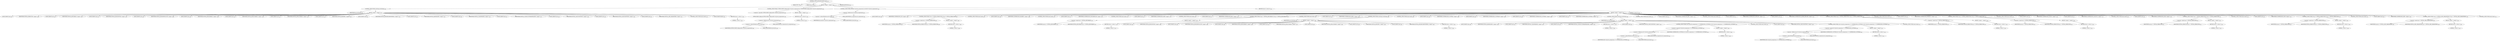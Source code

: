 digraph "_TIFFCheckFieldIsValidForCodec" {  
"28744" [label = <(METHOD,_TIFFCheckFieldIsValidForCodec)<SUB>1427</SUB>> ]
"28745" [label = <(PARAM,TIFF *tif)<SUB>1427</SUB>> ]
"28746" [label = <(PARAM,ttag_t tag)<SUB>1427</SUB>> ]
"28747" [label = <(BLOCK,&lt;empty&gt;,&lt;empty&gt;)<SUB>1428</SUB>> ]
"28748" [label = <(CONTROL_STRUCTURE,switch(tag),switch(tag))<SUB>1430</SUB>> ]
"28749" [label = <(IDENTIFIER,tag,switch(tag))<SUB>1430</SUB>> ]
"28750" [label = <(BLOCK,&lt;empty&gt;,&lt;empty&gt;)<SUB>1431</SUB>> ]
"28751" [label = <(JUMP_TARGET,case)<SUB>1433</SUB>> ]
"28752" [label = <(IDENTIFIER,TIFFTAG_PREDICTOR,&lt;empty&gt;)<SUB>1433</SUB>> ]
"28753" [label = <(JUMP_TARGET,case)<SUB>1435</SUB>> ]
"28754" [label = <(IDENTIFIER,TIFFTAG_JPEGTABLES,&lt;empty&gt;)<SUB>1435</SUB>> ]
"28755" [label = <(JUMP_TARGET,case)<SUB>1437</SUB>> ]
"28756" [label = <(IDENTIFIER,TIFFTAG_JPEGIFOFFSET,&lt;empty&gt;)<SUB>1437</SUB>> ]
"28757" [label = <(JUMP_TARGET,case)<SUB>1438</SUB>> ]
"28758" [label = <(IDENTIFIER,TIFFTAG_JPEGIFBYTECOUNT,&lt;empty&gt;)<SUB>1438</SUB>> ]
"28759" [label = <(JUMP_TARGET,case)<SUB>1439</SUB>> ]
"28760" [label = <(IDENTIFIER,TIFFTAG_JPEGQTABLES,&lt;empty&gt;)<SUB>1439</SUB>> ]
"28761" [label = <(JUMP_TARGET,case)<SUB>1440</SUB>> ]
"28762" [label = <(IDENTIFIER,TIFFTAG_JPEGDCTABLES,&lt;empty&gt;)<SUB>1440</SUB>> ]
"28763" [label = <(JUMP_TARGET,case)<SUB>1441</SUB>> ]
"28764" [label = <(IDENTIFIER,TIFFTAG_JPEGACTABLES,&lt;empty&gt;)<SUB>1441</SUB>> ]
"28765" [label = <(JUMP_TARGET,case)<SUB>1442</SUB>> ]
"28766" [label = <(IDENTIFIER,TIFFTAG_JPEGPROC,&lt;empty&gt;)<SUB>1442</SUB>> ]
"28767" [label = <(JUMP_TARGET,case)<SUB>1443</SUB>> ]
"28768" [label = <(IDENTIFIER,TIFFTAG_JPEGRESTARTINTERVAL,&lt;empty&gt;)<SUB>1443</SUB>> ]
"28769" [label = <(JUMP_TARGET,case)<SUB>1445</SUB>> ]
"28770" [label = <(IDENTIFIER,TIFFTAG_BADFAXLINES,&lt;empty&gt;)<SUB>1445</SUB>> ]
"28771" [label = <(JUMP_TARGET,case)<SUB>1446</SUB>> ]
"28772" [label = <(IDENTIFIER,TIFFTAG_CLEANFAXDATA,&lt;empty&gt;)<SUB>1446</SUB>> ]
"28773" [label = <(JUMP_TARGET,case)<SUB>1447</SUB>> ]
"28774" [label = <(IDENTIFIER,TIFFTAG_CONSECUTIVEBADFAXLINES,&lt;empty&gt;)<SUB>1447</SUB>> ]
"28775" [label = <(JUMP_TARGET,case)<SUB>1448</SUB>> ]
"28776" [label = <(IDENTIFIER,TIFFTAG_GROUP3OPTIONS,&lt;empty&gt;)<SUB>1448</SUB>> ]
"28777" [label = <(JUMP_TARGET,case)<SUB>1449</SUB>> ]
"28778" [label = <(IDENTIFIER,TIFFTAG_GROUP4OPTIONS,&lt;empty&gt;)<SUB>1449</SUB>> ]
"28779" [label = <(JUMP_TARGET,case)<SUB>1451</SUB>> ]
"28780" [label = <(IDENTIFIER,TIFFTAG_LERC_PARAMETERS,&lt;empty&gt;)<SUB>1451</SUB>> ]
"28781" [label = <(CONTROL_STRUCTURE,break;,break;)<SUB>1452</SUB>> ]
"28782" [label = <(JUMP_TARGET,default)<SUB>1453</SUB>> ]
"28783" [label = <(RETURN,return 1;,return 1;)<SUB>1454</SUB>> ]
"28784" [label = <(LITERAL,1,return 1;)<SUB>1454</SUB>> ]
"28785" [label = <(CONTROL_STRUCTURE,if (!TIFFIsCODECConfigured(tif-&gt;tif_dir.td_compression)),if (!TIFFIsCODECConfigured(tif-&gt;tif_dir.td_compression)))<SUB>1456</SUB>> ]
"28786" [label = <(&lt;operator&gt;.logicalNot,!TIFFIsCODECConfigured(tif-&gt;tif_dir.td_compression))<SUB>1456</SUB>> ]
"28787" [label = <(TIFFIsCODECConfigured,TIFFIsCODECConfigured(tif-&gt;tif_dir.td_compression))<SUB>1456</SUB>> ]
"28788" [label = <(&lt;operator&gt;.fieldAccess,tif-&gt;tif_dir.td_compression)<SUB>1456</SUB>> ]
"28789" [label = <(&lt;operator&gt;.indirectFieldAccess,tif-&gt;tif_dir)<SUB>1456</SUB>> ]
"28790" [label = <(IDENTIFIER,tif,TIFFIsCODECConfigured(tif-&gt;tif_dir.td_compression))<SUB>1456</SUB>> ]
"28791" [label = <(FIELD_IDENTIFIER,tif_dir,tif_dir)<SUB>1456</SUB>> ]
"28792" [label = <(FIELD_IDENTIFIER,td_compression,td_compression)<SUB>1456</SUB>> ]
"28793" [label = <(BLOCK,&lt;empty&gt;,&lt;empty&gt;)<SUB>1457</SUB>> ]
"28794" [label = <(RETURN,return 0;,return 0;)<SUB>1458</SUB>> ]
"28795" [label = <(LITERAL,0,return 0;)<SUB>1458</SUB>> ]
"28796" [label = <(CONTROL_STRUCTURE,switch(tif-&gt;tif_dir.td_compression),switch(tif-&gt;tif_dir.td_compression))<SUB>1462</SUB>> ]
"28797" [label = <(&lt;operator&gt;.fieldAccess,tif-&gt;tif_dir.td_compression)<SUB>1462</SUB>> ]
"28798" [label = <(&lt;operator&gt;.indirectFieldAccess,tif-&gt;tif_dir)<SUB>1462</SUB>> ]
"28799" [label = <(IDENTIFIER,tif,switch(tif-&gt;tif_dir.td_compression))<SUB>1462</SUB>> ]
"28800" [label = <(FIELD_IDENTIFIER,tif_dir,tif_dir)<SUB>1462</SUB>> ]
"28801" [label = <(FIELD_IDENTIFIER,td_compression,td_compression)<SUB>1462</SUB>> ]
"28802" [label = <(BLOCK,&lt;empty&gt;,&lt;empty&gt;)<SUB>1463</SUB>> ]
"28803" [label = <(JUMP_TARGET,case)<SUB>1464</SUB>> ]
"28804" [label = <(IDENTIFIER,COMPRESSION_LZW,&lt;empty&gt;)<SUB>1464</SUB>> ]
"28805" [label = <(CONTROL_STRUCTURE,if (tag == TIFFTAG_PREDICTOR),if (tag == TIFFTAG_PREDICTOR))<SUB>1465</SUB>> ]
"28806" [label = <(&lt;operator&gt;.equals,tag == TIFFTAG_PREDICTOR)<SUB>1465</SUB>> ]
"28807" [label = <(IDENTIFIER,tag,tag == TIFFTAG_PREDICTOR)<SUB>1465</SUB>> ]
"28808" [label = <(IDENTIFIER,TIFFTAG_PREDICTOR,tag == TIFFTAG_PREDICTOR)<SUB>1465</SUB>> ]
"28809" [label = <(BLOCK,&lt;empty&gt;,&lt;empty&gt;)<SUB>1466</SUB>> ]
"28810" [label = <(RETURN,return 1;,return 1;)<SUB>1466</SUB>> ]
"28811" [label = <(LITERAL,1,return 1;)<SUB>1466</SUB>> ]
"28812" [label = <(CONTROL_STRUCTURE,break;,break;)<SUB>1467</SUB>> ]
"28813" [label = <(JUMP_TARGET,case)<SUB>1468</SUB>> ]
"28814" [label = <(IDENTIFIER,COMPRESSION_PACKBITS,&lt;empty&gt;)<SUB>1468</SUB>> ]
"28815" [label = <(CONTROL_STRUCTURE,break;,break;)<SUB>1470</SUB>> ]
"28816" [label = <(JUMP_TARGET,case)<SUB>1471</SUB>> ]
"28817" [label = <(IDENTIFIER,COMPRESSION_THUNDERSCAN,&lt;empty&gt;)<SUB>1471</SUB>> ]
"28818" [label = <(CONTROL_STRUCTURE,break;,break;)<SUB>1473</SUB>> ]
"28819" [label = <(JUMP_TARGET,case)<SUB>1474</SUB>> ]
"28820" [label = <(IDENTIFIER,COMPRESSION_NEXT,&lt;empty&gt;)<SUB>1474</SUB>> ]
"28821" [label = <(CONTROL_STRUCTURE,break;,break;)<SUB>1476</SUB>> ]
"28822" [label = <(JUMP_TARGET,case)<SUB>1477</SUB>> ]
"28823" [label = <(IDENTIFIER,COMPRESSION_JPEG,&lt;empty&gt;)<SUB>1477</SUB>> ]
"28824" [label = <(CONTROL_STRUCTURE,if (tag == TIFFTAG_JPEGTABLES),if (tag == TIFFTAG_JPEGTABLES))<SUB>1478</SUB>> ]
"28825" [label = <(&lt;operator&gt;.equals,tag == TIFFTAG_JPEGTABLES)<SUB>1478</SUB>> ]
"28826" [label = <(IDENTIFIER,tag,tag == TIFFTAG_JPEGTABLES)<SUB>1478</SUB>> ]
"28827" [label = <(IDENTIFIER,TIFFTAG_JPEGTABLES,tag == TIFFTAG_JPEGTABLES)<SUB>1478</SUB>> ]
"28828" [label = <(BLOCK,&lt;empty&gt;,&lt;empty&gt;)<SUB>1479</SUB>> ]
"28829" [label = <(RETURN,return 1;,return 1;)<SUB>1479</SUB>> ]
"28830" [label = <(LITERAL,1,return 1;)<SUB>1479</SUB>> ]
"28831" [label = <(CONTROL_STRUCTURE,break;,break;)<SUB>1480</SUB>> ]
"28832" [label = <(JUMP_TARGET,case)<SUB>1481</SUB>> ]
"28833" [label = <(IDENTIFIER,COMPRESSION_OJPEG,&lt;empty&gt;)<SUB>1481</SUB>> ]
"28834" [label = <(CONTROL_STRUCTURE,switch(tag),switch(tag))<SUB>1482</SUB>> ]
"28835" [label = <(IDENTIFIER,tag,switch(tag))<SUB>1482</SUB>> ]
"28836" [label = <(BLOCK,&lt;empty&gt;,&lt;empty&gt;)<SUB>1483</SUB>> ]
"28837" [label = <(JUMP_TARGET,case)<SUB>1484</SUB>> ]
"28838" [label = <(IDENTIFIER,TIFFTAG_JPEGIFOFFSET,&lt;empty&gt;)<SUB>1484</SUB>> ]
"28839" [label = <(JUMP_TARGET,case)<SUB>1485</SUB>> ]
"28840" [label = <(IDENTIFIER,TIFFTAG_JPEGIFBYTECOUNT,&lt;empty&gt;)<SUB>1485</SUB>> ]
"28841" [label = <(JUMP_TARGET,case)<SUB>1486</SUB>> ]
"28842" [label = <(IDENTIFIER,TIFFTAG_JPEGQTABLES,&lt;empty&gt;)<SUB>1486</SUB>> ]
"28843" [label = <(JUMP_TARGET,case)<SUB>1487</SUB>> ]
"28844" [label = <(IDENTIFIER,TIFFTAG_JPEGDCTABLES,&lt;empty&gt;)<SUB>1487</SUB>> ]
"28845" [label = <(JUMP_TARGET,case)<SUB>1488</SUB>> ]
"28846" [label = <(IDENTIFIER,TIFFTAG_JPEGACTABLES,&lt;empty&gt;)<SUB>1488</SUB>> ]
"28847" [label = <(JUMP_TARGET,case)<SUB>1489</SUB>> ]
"28848" [label = <(IDENTIFIER,TIFFTAG_JPEGPROC,&lt;empty&gt;)<SUB>1489</SUB>> ]
"28849" [label = <(JUMP_TARGET,case)<SUB>1490</SUB>> ]
"28850" [label = <(IDENTIFIER,TIFFTAG_JPEGRESTARTINTERVAL,&lt;empty&gt;)<SUB>1490</SUB>> ]
"28851" [label = <(RETURN,return 1;,return 1;)<SUB>1491</SUB>> ]
"28852" [label = <(LITERAL,1,return 1;)<SUB>1491</SUB>> ]
"28853" [label = <(CONTROL_STRUCTURE,break;,break;)<SUB>1493</SUB>> ]
"28854" [label = <(JUMP_TARGET,case)<SUB>1494</SUB>> ]
"28855" [label = <(IDENTIFIER,COMPRESSION_CCITTRLE,&lt;empty&gt;)<SUB>1494</SUB>> ]
"28856" [label = <(JUMP_TARGET,case)<SUB>1495</SUB>> ]
"28857" [label = <(IDENTIFIER,COMPRESSION_CCITTRLEW,&lt;empty&gt;)<SUB>1495</SUB>> ]
"28858" [label = <(JUMP_TARGET,case)<SUB>1496</SUB>> ]
"28859" [label = <(IDENTIFIER,COMPRESSION_CCITTFAX3,&lt;empty&gt;)<SUB>1496</SUB>> ]
"28860" [label = <(JUMP_TARGET,case)<SUB>1497</SUB>> ]
"28861" [label = <(IDENTIFIER,COMPRESSION_CCITTFAX4,&lt;empty&gt;)<SUB>1497</SUB>> ]
"28862" [label = <(CONTROL_STRUCTURE,switch(tag),switch(tag))<SUB>1498</SUB>> ]
"28863" [label = <(IDENTIFIER,tag,switch(tag))<SUB>1498</SUB>> ]
"28864" [label = <(BLOCK,&lt;empty&gt;,&lt;empty&gt;)<SUB>1499</SUB>> ]
"28865" [label = <(JUMP_TARGET,case)<SUB>1500</SUB>> ]
"28866" [label = <(IDENTIFIER,TIFFTAG_BADFAXLINES,&lt;empty&gt;)<SUB>1500</SUB>> ]
"28867" [label = <(JUMP_TARGET,case)<SUB>1501</SUB>> ]
"28868" [label = <(IDENTIFIER,TIFFTAG_CLEANFAXDATA,&lt;empty&gt;)<SUB>1501</SUB>> ]
"28869" [label = <(JUMP_TARGET,case)<SUB>1502</SUB>> ]
"28870" [label = <(IDENTIFIER,TIFFTAG_CONSECUTIVEBADFAXLINES,&lt;empty&gt;)<SUB>1502</SUB>> ]
"28871" [label = <(RETURN,return 1;,return 1;)<SUB>1503</SUB>> ]
"28872" [label = <(LITERAL,1,return 1;)<SUB>1503</SUB>> ]
"28873" [label = <(JUMP_TARGET,case)<SUB>1504</SUB>> ]
"28874" [label = <(IDENTIFIER,TIFFTAG_GROUP3OPTIONS,&lt;empty&gt;)<SUB>1504</SUB>> ]
"28875" [label = <(CONTROL_STRUCTURE,if (tif-&gt;tif_dir.td_compression == COMPRESSION_CCITTFAX3),if (tif-&gt;tif_dir.td_compression == COMPRESSION_CCITTFAX3))<SUB>1505</SUB>> ]
"28876" [label = <(&lt;operator&gt;.equals,tif-&gt;tif_dir.td_compression == COMPRESSION_CCITTFAX3)<SUB>1505</SUB>> ]
"28877" [label = <(&lt;operator&gt;.fieldAccess,tif-&gt;tif_dir.td_compression)<SUB>1505</SUB>> ]
"28878" [label = <(&lt;operator&gt;.indirectFieldAccess,tif-&gt;tif_dir)<SUB>1505</SUB>> ]
"28879" [label = <(IDENTIFIER,tif,tif-&gt;tif_dir.td_compression == COMPRESSION_CCITTFAX3)<SUB>1505</SUB>> ]
"28880" [label = <(FIELD_IDENTIFIER,tif_dir,tif_dir)<SUB>1505</SUB>> ]
"28881" [label = <(FIELD_IDENTIFIER,td_compression,td_compression)<SUB>1505</SUB>> ]
"28882" [label = <(IDENTIFIER,COMPRESSION_CCITTFAX3,tif-&gt;tif_dir.td_compression == COMPRESSION_CCITTFAX3)<SUB>1505</SUB>> ]
"28883" [label = <(BLOCK,&lt;empty&gt;,&lt;empty&gt;)<SUB>1506</SUB>> ]
"28884" [label = <(RETURN,return 1;,return 1;)<SUB>1506</SUB>> ]
"28885" [label = <(LITERAL,1,return 1;)<SUB>1506</SUB>> ]
"28886" [label = <(CONTROL_STRUCTURE,break;,break;)<SUB>1507</SUB>> ]
"28887" [label = <(JUMP_TARGET,case)<SUB>1508</SUB>> ]
"28888" [label = <(IDENTIFIER,TIFFTAG_GROUP4OPTIONS,&lt;empty&gt;)<SUB>1508</SUB>> ]
"28889" [label = <(CONTROL_STRUCTURE,if (tif-&gt;tif_dir.td_compression == COMPRESSION_CCITTFAX4),if (tif-&gt;tif_dir.td_compression == COMPRESSION_CCITTFAX4))<SUB>1509</SUB>> ]
"28890" [label = <(&lt;operator&gt;.equals,tif-&gt;tif_dir.td_compression == COMPRESSION_CCITTFAX4)<SUB>1509</SUB>> ]
"28891" [label = <(&lt;operator&gt;.fieldAccess,tif-&gt;tif_dir.td_compression)<SUB>1509</SUB>> ]
"28892" [label = <(&lt;operator&gt;.indirectFieldAccess,tif-&gt;tif_dir)<SUB>1509</SUB>> ]
"28893" [label = <(IDENTIFIER,tif,tif-&gt;tif_dir.td_compression == COMPRESSION_CCITTFAX4)<SUB>1509</SUB>> ]
"28894" [label = <(FIELD_IDENTIFIER,tif_dir,tif_dir)<SUB>1509</SUB>> ]
"28895" [label = <(FIELD_IDENTIFIER,td_compression,td_compression)<SUB>1509</SUB>> ]
"28896" [label = <(IDENTIFIER,COMPRESSION_CCITTFAX4,tif-&gt;tif_dir.td_compression == COMPRESSION_CCITTFAX4)<SUB>1509</SUB>> ]
"28897" [label = <(BLOCK,&lt;empty&gt;,&lt;empty&gt;)<SUB>1510</SUB>> ]
"28898" [label = <(RETURN,return 1;,return 1;)<SUB>1510</SUB>> ]
"28899" [label = <(LITERAL,1,return 1;)<SUB>1510</SUB>> ]
"28900" [label = <(CONTROL_STRUCTURE,break;,break;)<SUB>1511</SUB>> ]
"28901" [label = <(CONTROL_STRUCTURE,break;,break;)<SUB>1513</SUB>> ]
"28902" [label = <(JUMP_TARGET,case)<SUB>1514</SUB>> ]
"28903" [label = <(IDENTIFIER,COMPRESSION_JBIG,&lt;empty&gt;)<SUB>1514</SUB>> ]
"28904" [label = <(CONTROL_STRUCTURE,break;,break;)<SUB>1516</SUB>> ]
"28905" [label = <(JUMP_TARGET,case)<SUB>1517</SUB>> ]
"28906" [label = <(IDENTIFIER,COMPRESSION_DEFLATE,&lt;empty&gt;)<SUB>1517</SUB>> ]
"28907" [label = <(JUMP_TARGET,case)<SUB>1518</SUB>> ]
"28908" [label = <(IDENTIFIER,COMPRESSION_ADOBE_DEFLATE,&lt;empty&gt;)<SUB>1518</SUB>> ]
"28909" [label = <(CONTROL_STRUCTURE,if (tag == TIFFTAG_PREDICTOR),if (tag == TIFFTAG_PREDICTOR))<SUB>1519</SUB>> ]
"28910" [label = <(&lt;operator&gt;.equals,tag == TIFFTAG_PREDICTOR)<SUB>1519</SUB>> ]
"28911" [label = <(IDENTIFIER,tag,tag == TIFFTAG_PREDICTOR)<SUB>1519</SUB>> ]
"28912" [label = <(IDENTIFIER,TIFFTAG_PREDICTOR,tag == TIFFTAG_PREDICTOR)<SUB>1519</SUB>> ]
"28913" [label = <(BLOCK,&lt;empty&gt;,&lt;empty&gt;)<SUB>1520</SUB>> ]
"28914" [label = <(RETURN,return 1;,return 1;)<SUB>1520</SUB>> ]
"28915" [label = <(LITERAL,1,return 1;)<SUB>1520</SUB>> ]
"28916" [label = <(CONTROL_STRUCTURE,break;,break;)<SUB>1521</SUB>> ]
"28917" [label = <(JUMP_TARGET,case)<SUB>1522</SUB>> ]
"28918" [label = <(IDENTIFIER,COMPRESSION_PIXARLOG,&lt;empty&gt;)<SUB>1522</SUB>> ]
"28919" [label = <(CONTROL_STRUCTURE,if (tag == TIFFTAG_PREDICTOR),if (tag == TIFFTAG_PREDICTOR))<SUB>1523</SUB>> ]
"28920" [label = <(&lt;operator&gt;.equals,tag == TIFFTAG_PREDICTOR)<SUB>1523</SUB>> ]
"28921" [label = <(IDENTIFIER,tag,tag == TIFFTAG_PREDICTOR)<SUB>1523</SUB>> ]
"28922" [label = <(IDENTIFIER,TIFFTAG_PREDICTOR,tag == TIFFTAG_PREDICTOR)<SUB>1523</SUB>> ]
"28923" [label = <(BLOCK,&lt;empty&gt;,&lt;empty&gt;)<SUB>1524</SUB>> ]
"28924" [label = <(RETURN,return 1;,return 1;)<SUB>1524</SUB>> ]
"28925" [label = <(LITERAL,1,return 1;)<SUB>1524</SUB>> ]
"28926" [label = <(CONTROL_STRUCTURE,break;,break;)<SUB>1525</SUB>> ]
"28927" [label = <(JUMP_TARGET,case)<SUB>1526</SUB>> ]
"28928" [label = <(IDENTIFIER,COMPRESSION_SGILOG,&lt;empty&gt;)<SUB>1526</SUB>> ]
"28929" [label = <(JUMP_TARGET,case)<SUB>1527</SUB>> ]
"28930" [label = <(IDENTIFIER,COMPRESSION_SGILOG24,&lt;empty&gt;)<SUB>1527</SUB>> ]
"28931" [label = <(CONTROL_STRUCTURE,break;,break;)<SUB>1529</SUB>> ]
"28932" [label = <(JUMP_TARGET,case)<SUB>1530</SUB>> ]
"28933" [label = <(IDENTIFIER,COMPRESSION_LZMA,&lt;empty&gt;)<SUB>1530</SUB>> ]
"28934" [label = <(CONTROL_STRUCTURE,if (tag == TIFFTAG_PREDICTOR),if (tag == TIFFTAG_PREDICTOR))<SUB>1531</SUB>> ]
"28935" [label = <(&lt;operator&gt;.equals,tag == TIFFTAG_PREDICTOR)<SUB>1531</SUB>> ]
"28936" [label = <(IDENTIFIER,tag,tag == TIFFTAG_PREDICTOR)<SUB>1531</SUB>> ]
"28937" [label = <(IDENTIFIER,TIFFTAG_PREDICTOR,tag == TIFFTAG_PREDICTOR)<SUB>1531</SUB>> ]
"28938" [label = <(BLOCK,&lt;empty&gt;,&lt;empty&gt;)<SUB>1532</SUB>> ]
"28939" [label = <(RETURN,return 1;,return 1;)<SUB>1532</SUB>> ]
"28940" [label = <(LITERAL,1,return 1;)<SUB>1532</SUB>> ]
"28941" [label = <(CONTROL_STRUCTURE,break;,break;)<SUB>1533</SUB>> ]
"28942" [label = <(JUMP_TARGET,case)<SUB>1534</SUB>> ]
"28943" [label = <(IDENTIFIER,COMPRESSION_ZSTD,&lt;empty&gt;)<SUB>1534</SUB>> ]
"28944" [label = <(CONTROL_STRUCTURE,if (tag == TIFFTAG_PREDICTOR),if (tag == TIFFTAG_PREDICTOR))<SUB>1535</SUB>> ]
"28945" [label = <(&lt;operator&gt;.equals,tag == TIFFTAG_PREDICTOR)<SUB>1535</SUB>> ]
"28946" [label = <(IDENTIFIER,tag,tag == TIFFTAG_PREDICTOR)<SUB>1535</SUB>> ]
"28947" [label = <(IDENTIFIER,TIFFTAG_PREDICTOR,tag == TIFFTAG_PREDICTOR)<SUB>1535</SUB>> ]
"28948" [label = <(BLOCK,&lt;empty&gt;,&lt;empty&gt;)<SUB>1536</SUB>> ]
"28949" [label = <(RETURN,return 1;,return 1;)<SUB>1536</SUB>> ]
"28950" [label = <(LITERAL,1,return 1;)<SUB>1536</SUB>> ]
"28951" [label = <(CONTROL_STRUCTURE,break;,break;)<SUB>1537</SUB>> ]
"28952" [label = <(JUMP_TARGET,case)<SUB>1538</SUB>> ]
"28953" [label = <(IDENTIFIER,COMPRESSION_LERC,&lt;empty&gt;)<SUB>1538</SUB>> ]
"28954" [label = <(CONTROL_STRUCTURE,if (tag == TIFFTAG_LERC_PARAMETERS),if (tag == TIFFTAG_LERC_PARAMETERS))<SUB>1539</SUB>> ]
"28955" [label = <(&lt;operator&gt;.equals,tag == TIFFTAG_LERC_PARAMETERS)<SUB>1539</SUB>> ]
"28956" [label = <(IDENTIFIER,tag,tag == TIFFTAG_LERC_PARAMETERS)<SUB>1539</SUB>> ]
"28957" [label = <(IDENTIFIER,TIFFTAG_LERC_PARAMETERS,tag == TIFFTAG_LERC_PARAMETERS)<SUB>1539</SUB>> ]
"28958" [label = <(BLOCK,&lt;empty&gt;,&lt;empty&gt;)<SUB>1540</SUB>> ]
"28959" [label = <(RETURN,return 1;,return 1;)<SUB>1540</SUB>> ]
"28960" [label = <(LITERAL,1,return 1;)<SUB>1540</SUB>> ]
"28961" [label = <(CONTROL_STRUCTURE,break;,break;)<SUB>1541</SUB>> ]
"28962" [label = <(RETURN,return 0;,return 0;)<SUB>1543</SUB>> ]
"28963" [label = <(LITERAL,0,return 0;)<SUB>1543</SUB>> ]
"28964" [label = <(METHOD_RETURN,int)<SUB>1427</SUB>> ]
  "28744" -> "28745" 
  "28744" -> "28746" 
  "28744" -> "28747" 
  "28744" -> "28964" 
  "28747" -> "28748" 
  "28747" -> "28785" 
  "28747" -> "28796" 
  "28747" -> "28962" 
  "28748" -> "28749" 
  "28748" -> "28750" 
  "28750" -> "28751" 
  "28750" -> "28752" 
  "28750" -> "28753" 
  "28750" -> "28754" 
  "28750" -> "28755" 
  "28750" -> "28756" 
  "28750" -> "28757" 
  "28750" -> "28758" 
  "28750" -> "28759" 
  "28750" -> "28760" 
  "28750" -> "28761" 
  "28750" -> "28762" 
  "28750" -> "28763" 
  "28750" -> "28764" 
  "28750" -> "28765" 
  "28750" -> "28766" 
  "28750" -> "28767" 
  "28750" -> "28768" 
  "28750" -> "28769" 
  "28750" -> "28770" 
  "28750" -> "28771" 
  "28750" -> "28772" 
  "28750" -> "28773" 
  "28750" -> "28774" 
  "28750" -> "28775" 
  "28750" -> "28776" 
  "28750" -> "28777" 
  "28750" -> "28778" 
  "28750" -> "28779" 
  "28750" -> "28780" 
  "28750" -> "28781" 
  "28750" -> "28782" 
  "28750" -> "28783" 
  "28783" -> "28784" 
  "28785" -> "28786" 
  "28785" -> "28793" 
  "28786" -> "28787" 
  "28787" -> "28788" 
  "28788" -> "28789" 
  "28788" -> "28792" 
  "28789" -> "28790" 
  "28789" -> "28791" 
  "28793" -> "28794" 
  "28794" -> "28795" 
  "28796" -> "28797" 
  "28796" -> "28802" 
  "28797" -> "28798" 
  "28797" -> "28801" 
  "28798" -> "28799" 
  "28798" -> "28800" 
  "28802" -> "28803" 
  "28802" -> "28804" 
  "28802" -> "28805" 
  "28802" -> "28812" 
  "28802" -> "28813" 
  "28802" -> "28814" 
  "28802" -> "28815" 
  "28802" -> "28816" 
  "28802" -> "28817" 
  "28802" -> "28818" 
  "28802" -> "28819" 
  "28802" -> "28820" 
  "28802" -> "28821" 
  "28802" -> "28822" 
  "28802" -> "28823" 
  "28802" -> "28824" 
  "28802" -> "28831" 
  "28802" -> "28832" 
  "28802" -> "28833" 
  "28802" -> "28834" 
  "28802" -> "28853" 
  "28802" -> "28854" 
  "28802" -> "28855" 
  "28802" -> "28856" 
  "28802" -> "28857" 
  "28802" -> "28858" 
  "28802" -> "28859" 
  "28802" -> "28860" 
  "28802" -> "28861" 
  "28802" -> "28862" 
  "28802" -> "28901" 
  "28802" -> "28902" 
  "28802" -> "28903" 
  "28802" -> "28904" 
  "28802" -> "28905" 
  "28802" -> "28906" 
  "28802" -> "28907" 
  "28802" -> "28908" 
  "28802" -> "28909" 
  "28802" -> "28916" 
  "28802" -> "28917" 
  "28802" -> "28918" 
  "28802" -> "28919" 
  "28802" -> "28926" 
  "28802" -> "28927" 
  "28802" -> "28928" 
  "28802" -> "28929" 
  "28802" -> "28930" 
  "28802" -> "28931" 
  "28802" -> "28932" 
  "28802" -> "28933" 
  "28802" -> "28934" 
  "28802" -> "28941" 
  "28802" -> "28942" 
  "28802" -> "28943" 
  "28802" -> "28944" 
  "28802" -> "28951" 
  "28802" -> "28952" 
  "28802" -> "28953" 
  "28802" -> "28954" 
  "28802" -> "28961" 
  "28805" -> "28806" 
  "28805" -> "28809" 
  "28806" -> "28807" 
  "28806" -> "28808" 
  "28809" -> "28810" 
  "28810" -> "28811" 
  "28824" -> "28825" 
  "28824" -> "28828" 
  "28825" -> "28826" 
  "28825" -> "28827" 
  "28828" -> "28829" 
  "28829" -> "28830" 
  "28834" -> "28835" 
  "28834" -> "28836" 
  "28836" -> "28837" 
  "28836" -> "28838" 
  "28836" -> "28839" 
  "28836" -> "28840" 
  "28836" -> "28841" 
  "28836" -> "28842" 
  "28836" -> "28843" 
  "28836" -> "28844" 
  "28836" -> "28845" 
  "28836" -> "28846" 
  "28836" -> "28847" 
  "28836" -> "28848" 
  "28836" -> "28849" 
  "28836" -> "28850" 
  "28836" -> "28851" 
  "28851" -> "28852" 
  "28862" -> "28863" 
  "28862" -> "28864" 
  "28864" -> "28865" 
  "28864" -> "28866" 
  "28864" -> "28867" 
  "28864" -> "28868" 
  "28864" -> "28869" 
  "28864" -> "28870" 
  "28864" -> "28871" 
  "28864" -> "28873" 
  "28864" -> "28874" 
  "28864" -> "28875" 
  "28864" -> "28886" 
  "28864" -> "28887" 
  "28864" -> "28888" 
  "28864" -> "28889" 
  "28864" -> "28900" 
  "28871" -> "28872" 
  "28875" -> "28876" 
  "28875" -> "28883" 
  "28876" -> "28877" 
  "28876" -> "28882" 
  "28877" -> "28878" 
  "28877" -> "28881" 
  "28878" -> "28879" 
  "28878" -> "28880" 
  "28883" -> "28884" 
  "28884" -> "28885" 
  "28889" -> "28890" 
  "28889" -> "28897" 
  "28890" -> "28891" 
  "28890" -> "28896" 
  "28891" -> "28892" 
  "28891" -> "28895" 
  "28892" -> "28893" 
  "28892" -> "28894" 
  "28897" -> "28898" 
  "28898" -> "28899" 
  "28909" -> "28910" 
  "28909" -> "28913" 
  "28910" -> "28911" 
  "28910" -> "28912" 
  "28913" -> "28914" 
  "28914" -> "28915" 
  "28919" -> "28920" 
  "28919" -> "28923" 
  "28920" -> "28921" 
  "28920" -> "28922" 
  "28923" -> "28924" 
  "28924" -> "28925" 
  "28934" -> "28935" 
  "28934" -> "28938" 
  "28935" -> "28936" 
  "28935" -> "28937" 
  "28938" -> "28939" 
  "28939" -> "28940" 
  "28944" -> "28945" 
  "28944" -> "28948" 
  "28945" -> "28946" 
  "28945" -> "28947" 
  "28948" -> "28949" 
  "28949" -> "28950" 
  "28954" -> "28955" 
  "28954" -> "28958" 
  "28955" -> "28956" 
  "28955" -> "28957" 
  "28958" -> "28959" 
  "28959" -> "28960" 
  "28962" -> "28963" 
}
